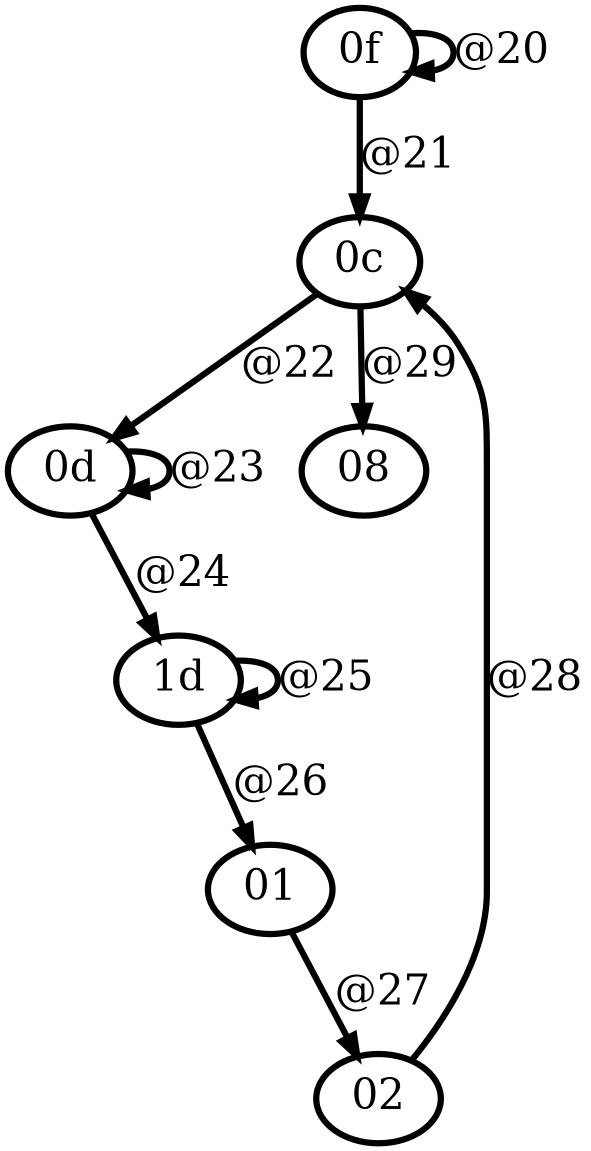 digraph G {
        node [style=rounded, penwidth=3, fontsize=20, shape=oval];
        "0f" -> "0f" [label="@20", color=black,arrowsize=1,style=bold,penwidth=3,fontsize=20];
"0f" -> "0c" [label="@21", color=black,arrowsize=1,style=bold,penwidth=3,fontsize=20];
"0c" -> "0d" [label="@22", color=black,arrowsize=1,style=bold,penwidth=3,fontsize=20];
"0d" -> "0d" [label="@23", color=black,arrowsize=1,style=bold,penwidth=3,fontsize=20];
"0d" -> "1d" [label="@24", color=black,arrowsize=1,style=bold,penwidth=3,fontsize=20];
"1d" -> "1d" [label="@25", color=black,arrowsize=1,style=bold,penwidth=3,fontsize=20];
"1d" -> "01" [label="@26", color=black,arrowsize=1,style=bold,penwidth=3,fontsize=20];
"01" -> "02" [label="@27", color=black,arrowsize=1,style=bold,penwidth=3,fontsize=20];
"02" -> "0c" [label="@28", color=black,arrowsize=1,style=bold,penwidth=3,fontsize=20];
"0c" -> "08" [label="@29", color=black,arrowsize=1,style=bold,penwidth=3,fontsize=20];
}
